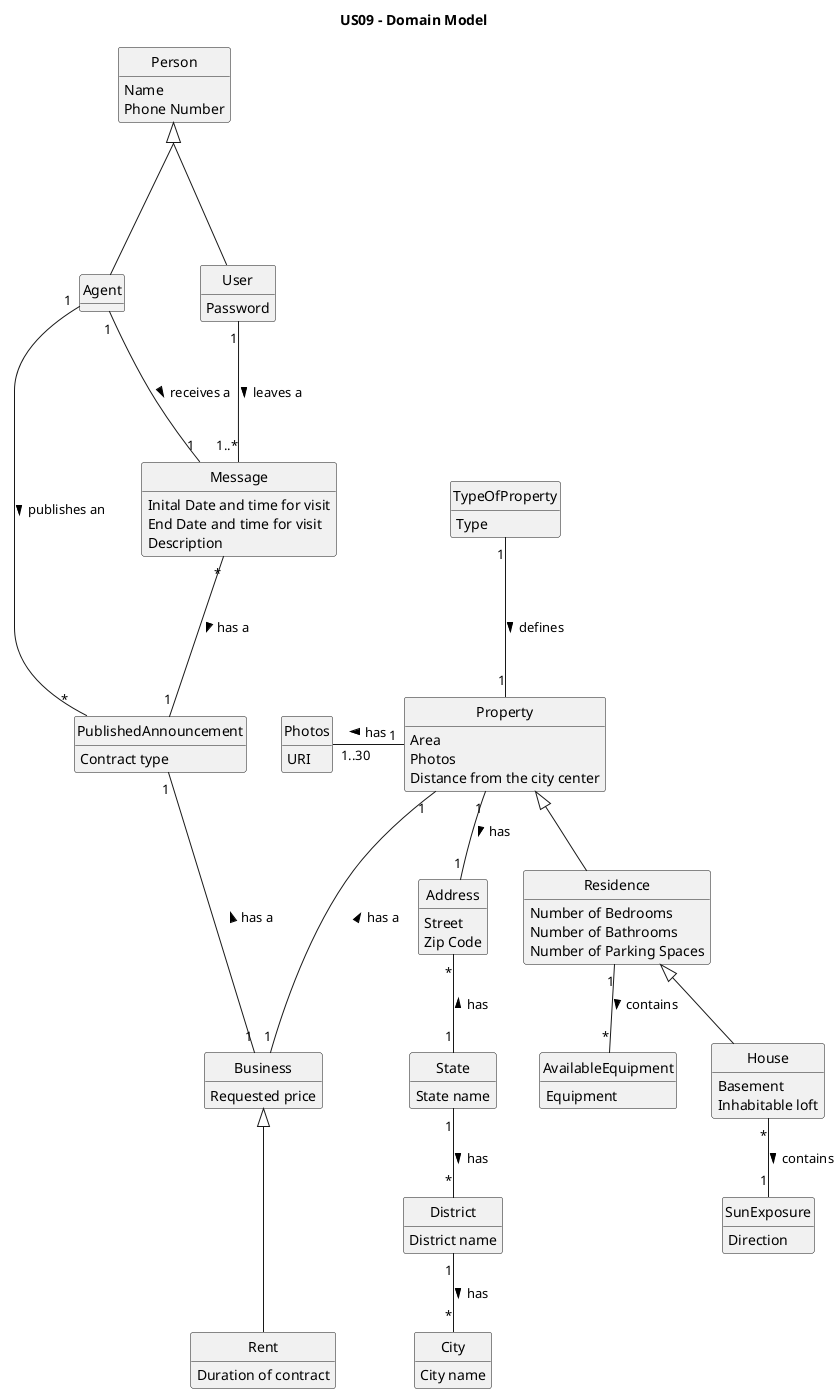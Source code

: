 @startuml

skinparam groupInheritance 2
skinparam monochrome true
skinparam packageStyle rectangle
skinparam shadowing false
'skinparam linetype ortho
'left to right direction
skinparam classAttributeIconSize 0
hide circle
hide methods

title US09 - Domain Model

class Address {
    Street
    Zip Code
}

class City {
    City name
}

class District {
    District name
}

class State {
    State name
}

State "1" -down- "*" District: has >
District "1" -down- "*" City: has >
Address "*" -down- "1" State: has <


class User {
    Password
}


class Residence {
    Number of Bedrooms
    Number of Bathrooms
    Number of Parking Spaces
}

class Property {
    Area
    Photos
    Distance from the city center
}

class TypeOfProperty{
    Type
}

class Photos {
    URI
}

class House {
    Basement
    Inhabitable loft
}

class SunExposure {
    Direction
}

class AvailableEquipment {
    Equipment
}

Residence <|-down- House
Property <|-down- Residence
Property "1" -left-- "1..30" Photos: has >
SunExposure "1" -up- "*" House: contains <
Address "1" -up- "1" Property: has <
AvailableEquipment "*" -up- "1" Residence: contains <
TypeOfProperty "1" -down-- "1" Property: defines >


class Rent {
    Duration of contract
}

class Business {
    Requested price
}

class PublishedAnnouncement {
    Contract type
}


Property "1" --- "1" Business: has a <
PublishedAnnouncement "1" --- "1" Business: has a <
Business <|--- Rent

class Message{
    Inital Date and time for visit
    End Date and time for visit
    Description
}

class Agent{
}

class Person{
Name
Phone Number
}

Message "*" --- "1" PublishedAnnouncement: has a >
User "1" --- "1..*" Message: leaves a >
Agent "1" --- "1" Message: receives a >
Agent "1" --- "*" PublishedAnnouncement: publishes an >
Person  <|--- Agent
Person <|--- User






@enduml